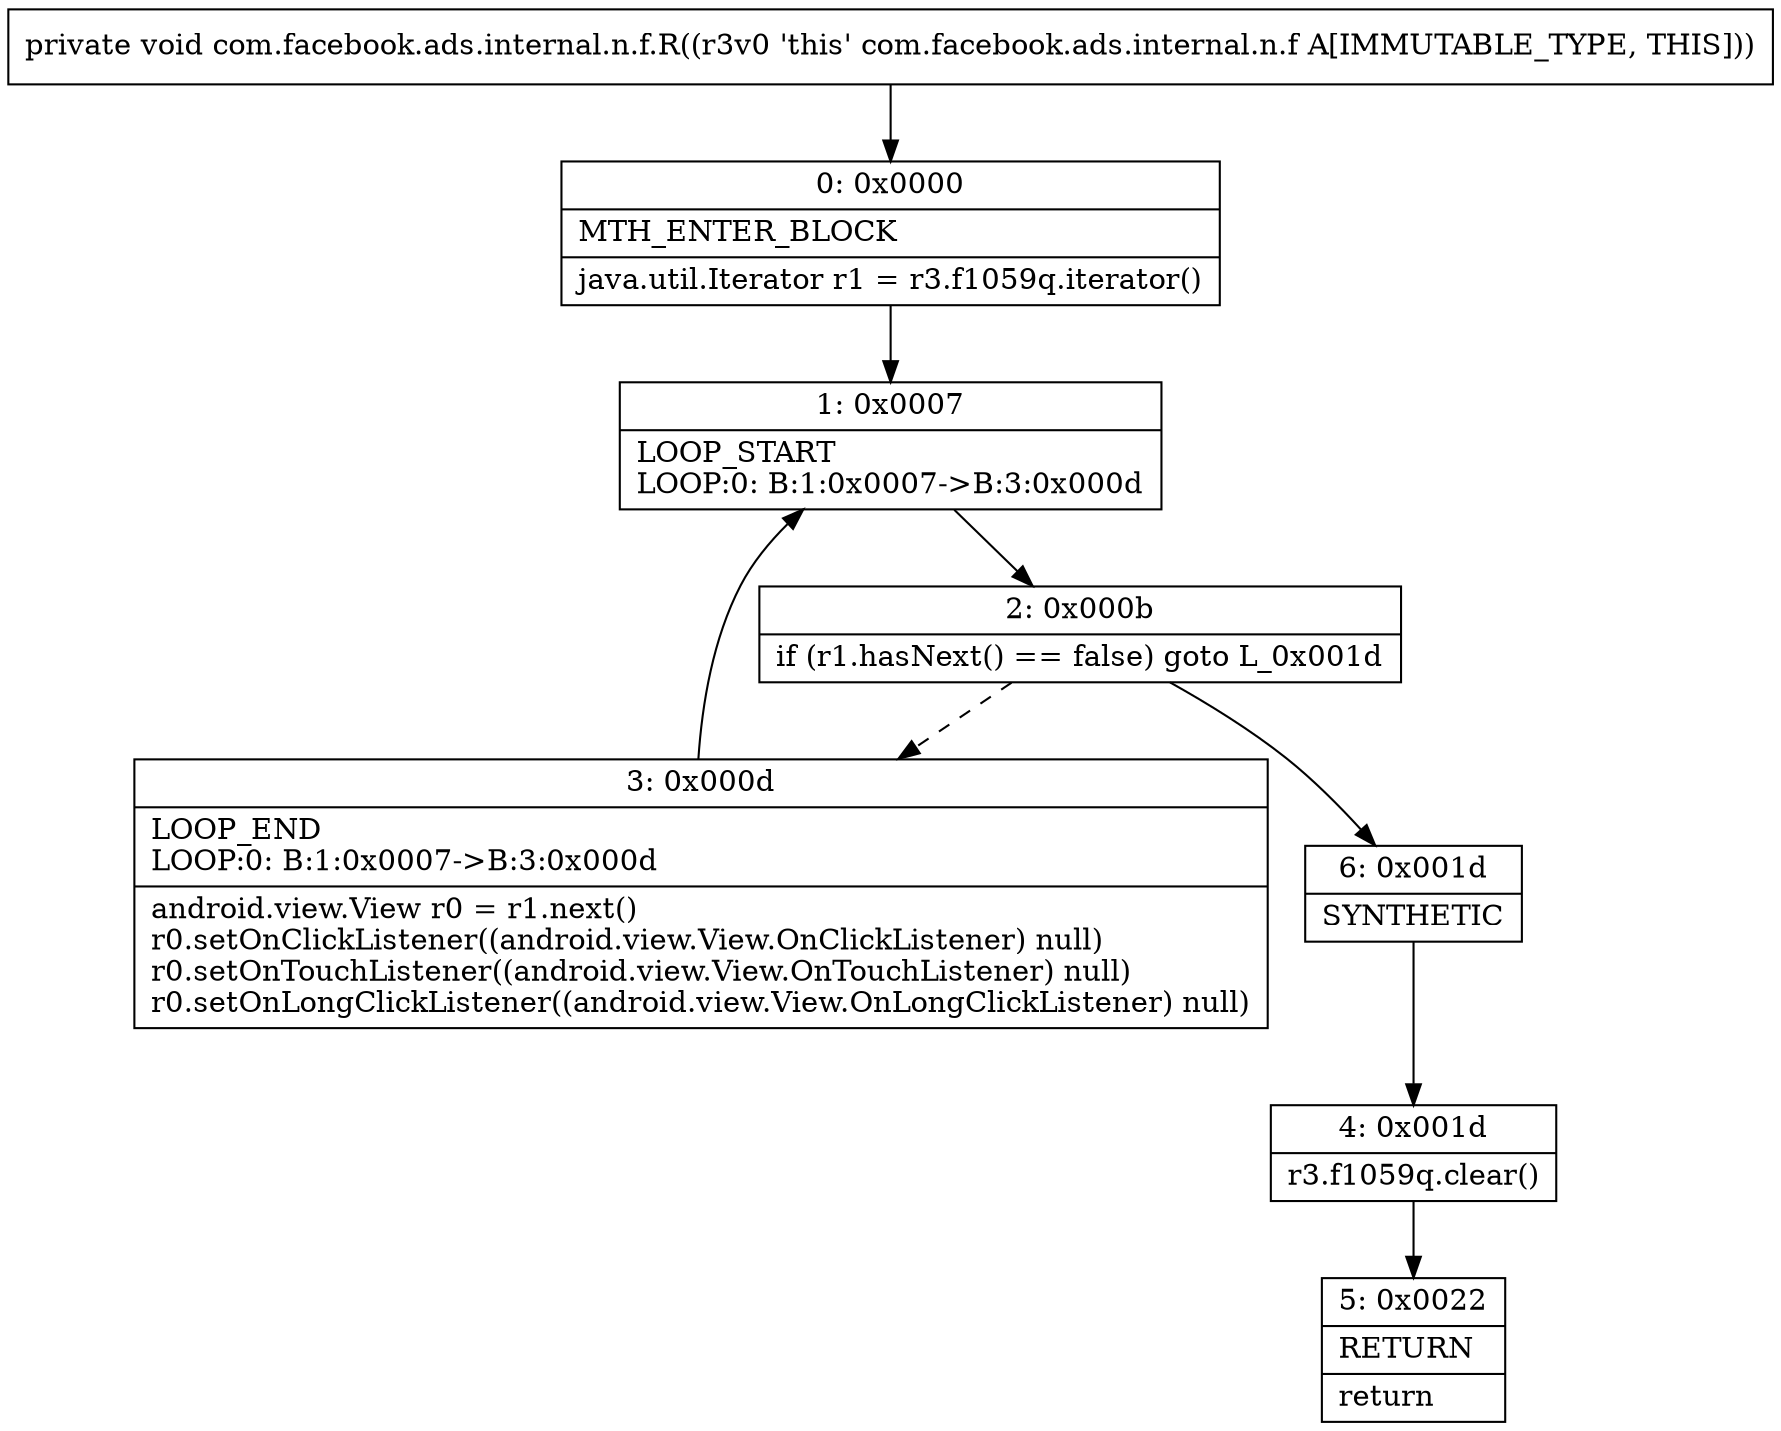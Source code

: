 digraph "CFG forcom.facebook.ads.internal.n.f.R()V" {
Node_0 [shape=record,label="{0\:\ 0x0000|MTH_ENTER_BLOCK\l|java.util.Iterator r1 = r3.f1059q.iterator()\l}"];
Node_1 [shape=record,label="{1\:\ 0x0007|LOOP_START\lLOOP:0: B:1:0x0007\-\>B:3:0x000d\l}"];
Node_2 [shape=record,label="{2\:\ 0x000b|if (r1.hasNext() == false) goto L_0x001d\l}"];
Node_3 [shape=record,label="{3\:\ 0x000d|LOOP_END\lLOOP:0: B:1:0x0007\-\>B:3:0x000d\l|android.view.View r0 = r1.next()\lr0.setOnClickListener((android.view.View.OnClickListener) null)\lr0.setOnTouchListener((android.view.View.OnTouchListener) null)\lr0.setOnLongClickListener((android.view.View.OnLongClickListener) null)\l}"];
Node_4 [shape=record,label="{4\:\ 0x001d|r3.f1059q.clear()\l}"];
Node_5 [shape=record,label="{5\:\ 0x0022|RETURN\l|return\l}"];
Node_6 [shape=record,label="{6\:\ 0x001d|SYNTHETIC\l}"];
MethodNode[shape=record,label="{private void com.facebook.ads.internal.n.f.R((r3v0 'this' com.facebook.ads.internal.n.f A[IMMUTABLE_TYPE, THIS])) }"];
MethodNode -> Node_0;
Node_0 -> Node_1;
Node_1 -> Node_2;
Node_2 -> Node_3[style=dashed];
Node_2 -> Node_6;
Node_3 -> Node_1;
Node_4 -> Node_5;
Node_6 -> Node_4;
}

